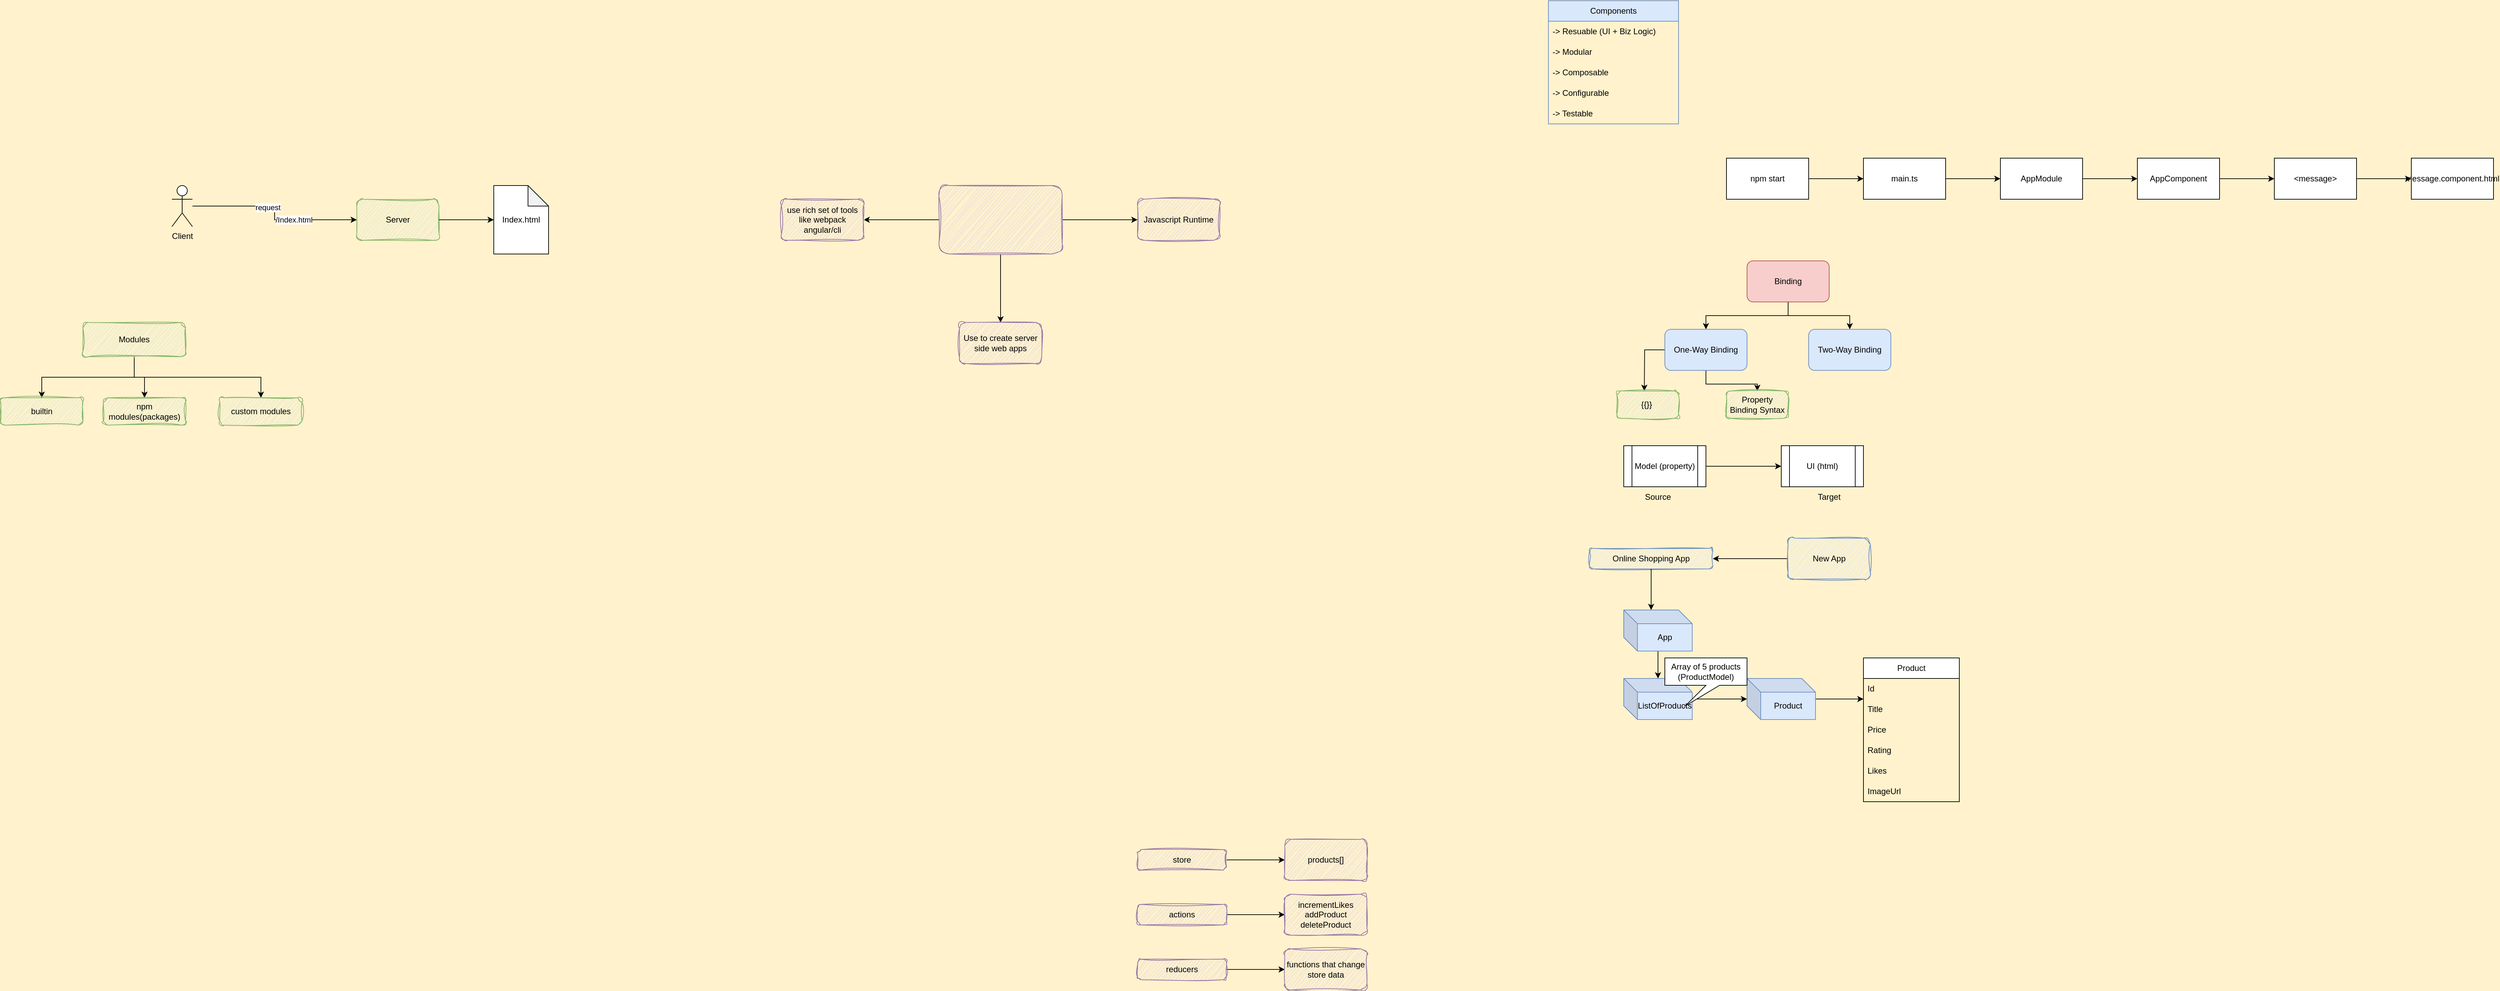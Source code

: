 <mxfile version="24.2.5" type="device">
  <diagram name="Page-1" id="HDuXw-QlhJ11YC1dcPAw">
    <mxGraphModel dx="3386" dy="716" grid="1" gridSize="10" guides="1" tooltips="1" connect="1" arrows="1" fold="1" page="0" pageScale="1" pageWidth="827" pageHeight="1169" background="#FFF2CC" math="0" shadow="0">
      <root>
        <mxCell id="0" />
        <mxCell id="1" parent="0" />
        <mxCell id="bRdnowW25l7c8z7Rshd9-3" value="" style="edgeStyle=orthogonalEdgeStyle;rounded=0;orthogonalLoop=1;jettySize=auto;html=1;" parent="1" source="bRdnowW25l7c8z7Rshd9-1" target="bRdnowW25l7c8z7Rshd9-2" edge="1">
          <mxGeometry relative="1" as="geometry" />
        </mxCell>
        <mxCell id="bRdnowW25l7c8z7Rshd9-1" value="npm start" style="rounded=0;whiteSpace=wrap;html=1;" parent="1" vertex="1">
          <mxGeometry x="90" y="200" width="120" height="60" as="geometry" />
        </mxCell>
        <mxCell id="bRdnowW25l7c8z7Rshd9-5" value="" style="edgeStyle=orthogonalEdgeStyle;rounded=0;orthogonalLoop=1;jettySize=auto;html=1;" parent="1" source="bRdnowW25l7c8z7Rshd9-2" target="bRdnowW25l7c8z7Rshd9-4" edge="1">
          <mxGeometry relative="1" as="geometry" />
        </mxCell>
        <mxCell id="bRdnowW25l7c8z7Rshd9-2" value="main.ts" style="whiteSpace=wrap;html=1;rounded=0;" parent="1" vertex="1">
          <mxGeometry x="290" y="200" width="120" height="60" as="geometry" />
        </mxCell>
        <mxCell id="bRdnowW25l7c8z7Rshd9-7" value="" style="edgeStyle=orthogonalEdgeStyle;rounded=0;orthogonalLoop=1;jettySize=auto;html=1;" parent="1" source="bRdnowW25l7c8z7Rshd9-4" target="bRdnowW25l7c8z7Rshd9-6" edge="1">
          <mxGeometry relative="1" as="geometry" />
        </mxCell>
        <mxCell id="bRdnowW25l7c8z7Rshd9-4" value="AppModule" style="whiteSpace=wrap;html=1;rounded=0;" parent="1" vertex="1">
          <mxGeometry x="490" y="200" width="120" height="60" as="geometry" />
        </mxCell>
        <mxCell id="bRdnowW25l7c8z7Rshd9-19" value="" style="edgeStyle=orthogonalEdgeStyle;rounded=0;orthogonalLoop=1;jettySize=auto;html=1;" parent="1" source="bRdnowW25l7c8z7Rshd9-6" target="bRdnowW25l7c8z7Rshd9-18" edge="1">
          <mxGeometry relative="1" as="geometry" />
        </mxCell>
        <mxCell id="bRdnowW25l7c8z7Rshd9-6" value="AppComponent" style="whiteSpace=wrap;html=1;rounded=0;" parent="1" vertex="1">
          <mxGeometry x="690" y="200" width="120" height="60" as="geometry" />
        </mxCell>
        <mxCell id="bRdnowW25l7c8z7Rshd9-8" value="Components" style="swimlane;fontStyle=0;childLayout=stackLayout;horizontal=1;startSize=30;horizontalStack=0;resizeParent=1;resizeParentMax=0;resizeLast=0;collapsible=1;marginBottom=0;whiteSpace=wrap;html=1;fillColor=#dae8fc;strokeColor=#6c8ebf;" parent="1" vertex="1">
          <mxGeometry x="-170" y="-30" width="190" height="180" as="geometry" />
        </mxCell>
        <mxCell id="bRdnowW25l7c8z7Rshd9-9" value="-&amp;gt; Resuable (UI + Biz Logic)" style="text;strokeColor=none;fillColor=none;align=left;verticalAlign=middle;spacingLeft=4;spacingRight=4;overflow=hidden;points=[[0,0.5],[1,0.5]];portConstraint=eastwest;rotatable=0;whiteSpace=wrap;html=1;" parent="bRdnowW25l7c8z7Rshd9-8" vertex="1">
          <mxGeometry y="30" width="190" height="30" as="geometry" />
        </mxCell>
        <mxCell id="bRdnowW25l7c8z7Rshd9-10" value="-&amp;gt; Modular" style="text;strokeColor=none;fillColor=none;align=left;verticalAlign=middle;spacingLeft=4;spacingRight=4;overflow=hidden;points=[[0,0.5],[1,0.5]];portConstraint=eastwest;rotatable=0;whiteSpace=wrap;html=1;" parent="bRdnowW25l7c8z7Rshd9-8" vertex="1">
          <mxGeometry y="60" width="190" height="30" as="geometry" />
        </mxCell>
        <mxCell id="bRdnowW25l7c8z7Rshd9-11" value="-&amp;gt; Composable" style="text;strokeColor=none;fillColor=none;align=left;verticalAlign=middle;spacingLeft=4;spacingRight=4;overflow=hidden;points=[[0,0.5],[1,0.5]];portConstraint=eastwest;rotatable=0;whiteSpace=wrap;html=1;" parent="bRdnowW25l7c8z7Rshd9-8" vertex="1">
          <mxGeometry y="90" width="190" height="30" as="geometry" />
        </mxCell>
        <mxCell id="bRdnowW25l7c8z7Rshd9-16" value="-&amp;gt; Configurable" style="text;strokeColor=none;fillColor=none;align=left;verticalAlign=middle;spacingLeft=4;spacingRight=4;overflow=hidden;points=[[0,0.5],[1,0.5]];portConstraint=eastwest;rotatable=0;whiteSpace=wrap;html=1;" parent="bRdnowW25l7c8z7Rshd9-8" vertex="1">
          <mxGeometry y="120" width="190" height="30" as="geometry" />
        </mxCell>
        <mxCell id="bRdnowW25l7c8z7Rshd9-17" value="-&amp;gt; Testable" style="text;strokeColor=none;fillColor=none;align=left;verticalAlign=middle;spacingLeft=4;spacingRight=4;overflow=hidden;points=[[0,0.5],[1,0.5]];portConstraint=eastwest;rotatable=0;whiteSpace=wrap;html=1;" parent="bRdnowW25l7c8z7Rshd9-8" vertex="1">
          <mxGeometry y="150" width="190" height="30" as="geometry" />
        </mxCell>
        <mxCell id="bRdnowW25l7c8z7Rshd9-21" value="" style="edgeStyle=orthogonalEdgeStyle;rounded=0;orthogonalLoop=1;jettySize=auto;html=1;" parent="1" source="bRdnowW25l7c8z7Rshd9-18" target="bRdnowW25l7c8z7Rshd9-20" edge="1">
          <mxGeometry relative="1" as="geometry" />
        </mxCell>
        <mxCell id="bRdnowW25l7c8z7Rshd9-18" value="&amp;lt;message&amp;gt;" style="whiteSpace=wrap;html=1;rounded=0;" parent="1" vertex="1">
          <mxGeometry x="890" y="200" width="120" height="60" as="geometry" />
        </mxCell>
        <mxCell id="bRdnowW25l7c8z7Rshd9-20" value="message.component.html" style="whiteSpace=wrap;html=1;rounded=0;" parent="1" vertex="1">
          <mxGeometry x="1090" y="200" width="120" height="60" as="geometry" />
        </mxCell>
        <mxCell id="JdlYXXrfO3Y3O5DC-lxx-3" value="" style="edgeStyle=orthogonalEdgeStyle;rounded=0;orthogonalLoop=1;jettySize=auto;html=1;" parent="1" source="JdlYXXrfO3Y3O5DC-lxx-1" target="JdlYXXrfO3Y3O5DC-lxx-2" edge="1">
          <mxGeometry relative="1" as="geometry" />
        </mxCell>
        <mxCell id="JdlYXXrfO3Y3O5DC-lxx-5" style="edgeStyle=orthogonalEdgeStyle;rounded=0;orthogonalLoop=1;jettySize=auto;html=1;entryX=0.5;entryY=0;entryDx=0;entryDy=0;" parent="1" source="JdlYXXrfO3Y3O5DC-lxx-1" target="JdlYXXrfO3Y3O5DC-lxx-4" edge="1">
          <mxGeometry relative="1" as="geometry" />
        </mxCell>
        <mxCell id="JdlYXXrfO3Y3O5DC-lxx-1" value="Binding" style="rounded=1;whiteSpace=wrap;html=1;fillColor=#f8cecc;strokeColor=#b85450;" parent="1" vertex="1">
          <mxGeometry x="120" y="350" width="120" height="60" as="geometry" />
        </mxCell>
        <mxCell id="JdlYXXrfO3Y3O5DC-lxx-9" style="edgeStyle=orthogonalEdgeStyle;rounded=0;orthogonalLoop=1;jettySize=auto;html=1;" parent="1" source="JdlYXXrfO3Y3O5DC-lxx-2" edge="1">
          <mxGeometry relative="1" as="geometry">
            <mxPoint x="-30" y="540" as="targetPoint" />
          </mxGeometry>
        </mxCell>
        <mxCell id="JdlYXXrfO3Y3O5DC-lxx-12" style="edgeStyle=orthogonalEdgeStyle;rounded=0;orthogonalLoop=1;jettySize=auto;html=1;entryX=0.5;entryY=0;entryDx=0;entryDy=0;" parent="1" source="JdlYXXrfO3Y3O5DC-lxx-2" target="JdlYXXrfO3Y3O5DC-lxx-11" edge="1">
          <mxGeometry relative="1" as="geometry" />
        </mxCell>
        <mxCell id="JdlYXXrfO3Y3O5DC-lxx-2" value="One-Way Binding" style="rounded=1;whiteSpace=wrap;html=1;fillColor=#dae8fc;strokeColor=#6c8ebf;" parent="1" vertex="1">
          <mxGeometry y="450" width="120" height="60" as="geometry" />
        </mxCell>
        <mxCell id="JdlYXXrfO3Y3O5DC-lxx-4" value="Two-Way Binding" style="rounded=1;whiteSpace=wrap;html=1;fillColor=#dae8fc;strokeColor=#6c8ebf;" parent="1" vertex="1">
          <mxGeometry x="210" y="450" width="120" height="60" as="geometry" />
        </mxCell>
        <mxCell id="JdlYXXrfO3Y3O5DC-lxx-8" style="edgeStyle=orthogonalEdgeStyle;rounded=0;orthogonalLoop=1;jettySize=auto;html=1;" parent="1" source="JdlYXXrfO3Y3O5DC-lxx-6" target="JdlYXXrfO3Y3O5DC-lxx-7" edge="1">
          <mxGeometry relative="1" as="geometry" />
        </mxCell>
        <mxCell id="JdlYXXrfO3Y3O5DC-lxx-6" value="Model (property)" style="shape=process;whiteSpace=wrap;html=1;backgroundOutline=1;" parent="1" vertex="1">
          <mxGeometry x="-60" y="620" width="120" height="60" as="geometry" />
        </mxCell>
        <mxCell id="JdlYXXrfO3Y3O5DC-lxx-7" value="UI (html)" style="shape=process;whiteSpace=wrap;html=1;backgroundOutline=1;" parent="1" vertex="1">
          <mxGeometry x="170" y="620" width="120" height="60" as="geometry" />
        </mxCell>
        <mxCell id="JdlYXXrfO3Y3O5DC-lxx-10" value="{{}}&amp;nbsp;" style="rounded=1;whiteSpace=wrap;html=1;fillColor=#d5e8d4;strokeColor=#82b366;sketch=1;curveFitting=1;jiggle=2;" parent="1" vertex="1">
          <mxGeometry x="-70" y="540" width="90" height="40" as="geometry" />
        </mxCell>
        <mxCell id="JdlYXXrfO3Y3O5DC-lxx-11" value="Property Binding Syntax" style="rounded=1;whiteSpace=wrap;html=1;fillColor=#d5e8d4;strokeColor=#82b366;sketch=1;curveFitting=1;jiggle=2;" parent="1" vertex="1">
          <mxGeometry x="90" y="540" width="90" height="40" as="geometry" />
        </mxCell>
        <mxCell id="JdlYXXrfO3Y3O5DC-lxx-13" value="Source" style="text;html=1;align=center;verticalAlign=middle;whiteSpace=wrap;rounded=0;" parent="1" vertex="1">
          <mxGeometry x="-40" y="680" width="60" height="30" as="geometry" />
        </mxCell>
        <mxCell id="JdlYXXrfO3Y3O5DC-lxx-14" value="Target" style="text;html=1;align=center;verticalAlign=middle;whiteSpace=wrap;rounded=0;" parent="1" vertex="1">
          <mxGeometry x="210" y="680" width="60" height="30" as="geometry" />
        </mxCell>
        <mxCell id="JdlYXXrfO3Y3O5DC-lxx-15" value="Online Shopping App" style="rounded=1;whiteSpace=wrap;html=1;fillColor=#dae8fc;strokeColor=#6c8ebf;sketch=1;curveFitting=1;jiggle=2;" parent="1" vertex="1">
          <mxGeometry x="-110" y="770" width="180" height="30" as="geometry" />
        </mxCell>
        <mxCell id="JdlYXXrfO3Y3O5DC-lxx-21" value="" style="edgeStyle=orthogonalEdgeStyle;rounded=0;orthogonalLoop=1;jettySize=auto;html=1;" parent="1" source="JdlYXXrfO3Y3O5DC-lxx-18" target="JdlYXXrfO3Y3O5DC-lxx-20" edge="1">
          <mxGeometry relative="1" as="geometry" />
        </mxCell>
        <mxCell id="JdlYXXrfO3Y3O5DC-lxx-18" value="App" style="shape=cube;whiteSpace=wrap;html=1;boundedLbl=1;backgroundOutline=1;darkOpacity=0.05;darkOpacity2=0.1;fillColor=#dae8fc;strokeColor=#6c8ebf;" parent="1" vertex="1">
          <mxGeometry x="-60" y="860" width="100" height="60" as="geometry" />
        </mxCell>
        <mxCell id="JdlYXXrfO3Y3O5DC-lxx-19" style="edgeStyle=orthogonalEdgeStyle;rounded=0;orthogonalLoop=1;jettySize=auto;html=1;entryX=0;entryY=0;entryDx=40;entryDy=0;entryPerimeter=0;" parent="1" source="JdlYXXrfO3Y3O5DC-lxx-15" target="JdlYXXrfO3Y3O5DC-lxx-18" edge="1">
          <mxGeometry relative="1" as="geometry" />
        </mxCell>
        <mxCell id="JdlYXXrfO3Y3O5DC-lxx-23" value="" style="edgeStyle=orthogonalEdgeStyle;rounded=0;orthogonalLoop=1;jettySize=auto;html=1;" parent="1" source="JdlYXXrfO3Y3O5DC-lxx-20" target="JdlYXXrfO3Y3O5DC-lxx-22" edge="1">
          <mxGeometry relative="1" as="geometry" />
        </mxCell>
        <mxCell id="JdlYXXrfO3Y3O5DC-lxx-20" value="ListOfProducts" style="shape=cube;whiteSpace=wrap;html=1;boundedLbl=1;backgroundOutline=1;darkOpacity=0.05;darkOpacity2=0.1;fillColor=#dae8fc;strokeColor=#6c8ebf;" parent="1" vertex="1">
          <mxGeometry x="-60" y="960" width="100" height="60" as="geometry" />
        </mxCell>
        <mxCell id="JdlYXXrfO3Y3O5DC-lxx-26" value="" style="edgeStyle=orthogonalEdgeStyle;rounded=0;orthogonalLoop=1;jettySize=auto;html=1;" parent="1" source="JdlYXXrfO3Y3O5DC-lxx-22" edge="1">
          <mxGeometry relative="1" as="geometry">
            <mxPoint x="290" y="990" as="targetPoint" />
          </mxGeometry>
        </mxCell>
        <mxCell id="JdlYXXrfO3Y3O5DC-lxx-22" value="Product" style="shape=cube;whiteSpace=wrap;html=1;boundedLbl=1;backgroundOutline=1;darkOpacity=0.05;darkOpacity2=0.1;fillColor=#dae8fc;strokeColor=#6c8ebf;" parent="1" vertex="1">
          <mxGeometry x="120" y="960" width="100" height="60" as="geometry" />
        </mxCell>
        <mxCell id="JdlYXXrfO3Y3O5DC-lxx-24" value="Array of 5 products (ProductModel)" style="shape=callout;whiteSpace=wrap;html=1;perimeter=calloutPerimeter;position2=0.25;" parent="1" vertex="1">
          <mxGeometry y="930" width="120" height="70" as="geometry" />
        </mxCell>
        <mxCell id="JdlYXXrfO3Y3O5DC-lxx-27" value="Product" style="swimlane;fontStyle=0;childLayout=stackLayout;horizontal=1;startSize=30;horizontalStack=0;resizeParent=1;resizeParentMax=0;resizeLast=0;collapsible=1;marginBottom=0;whiteSpace=wrap;html=1;" parent="1" vertex="1">
          <mxGeometry x="290" y="930" width="140" height="210" as="geometry" />
        </mxCell>
        <mxCell id="JdlYXXrfO3Y3O5DC-lxx-28" value="Id" style="text;strokeColor=none;fillColor=none;align=left;verticalAlign=middle;spacingLeft=4;spacingRight=4;overflow=hidden;points=[[0,0.5],[1,0.5]];portConstraint=eastwest;rotatable=0;whiteSpace=wrap;html=1;" parent="JdlYXXrfO3Y3O5DC-lxx-27" vertex="1">
          <mxGeometry y="30" width="140" height="30" as="geometry" />
        </mxCell>
        <mxCell id="JdlYXXrfO3Y3O5DC-lxx-29" value="Title" style="text;strokeColor=none;fillColor=none;align=left;verticalAlign=middle;spacingLeft=4;spacingRight=4;overflow=hidden;points=[[0,0.5],[1,0.5]];portConstraint=eastwest;rotatable=0;whiteSpace=wrap;html=1;" parent="JdlYXXrfO3Y3O5DC-lxx-27" vertex="1">
          <mxGeometry y="60" width="140" height="30" as="geometry" />
        </mxCell>
        <mxCell id="JdlYXXrfO3Y3O5DC-lxx-30" value="Price" style="text;strokeColor=none;fillColor=none;align=left;verticalAlign=middle;spacingLeft=4;spacingRight=4;overflow=hidden;points=[[0,0.5],[1,0.5]];portConstraint=eastwest;rotatable=0;whiteSpace=wrap;html=1;" parent="JdlYXXrfO3Y3O5DC-lxx-27" vertex="1">
          <mxGeometry y="90" width="140" height="30" as="geometry" />
        </mxCell>
        <mxCell id="JdlYXXrfO3Y3O5DC-lxx-31" value="Rating" style="text;strokeColor=none;fillColor=none;align=left;verticalAlign=middle;spacingLeft=4;spacingRight=4;overflow=hidden;points=[[0,0.5],[1,0.5]];portConstraint=eastwest;rotatable=0;whiteSpace=wrap;html=1;" parent="JdlYXXrfO3Y3O5DC-lxx-27" vertex="1">
          <mxGeometry y="120" width="140" height="30" as="geometry" />
        </mxCell>
        <mxCell id="JdlYXXrfO3Y3O5DC-lxx-33" value="Likes" style="text;strokeColor=none;fillColor=none;align=left;verticalAlign=middle;spacingLeft=4;spacingRight=4;overflow=hidden;points=[[0,0.5],[1,0.5]];portConstraint=eastwest;rotatable=0;whiteSpace=wrap;html=1;" parent="JdlYXXrfO3Y3O5DC-lxx-27" vertex="1">
          <mxGeometry y="150" width="140" height="30" as="geometry" />
        </mxCell>
        <mxCell id="JdlYXXrfO3Y3O5DC-lxx-32" value="ImageUrl" style="text;strokeColor=none;fillColor=none;align=left;verticalAlign=middle;spacingLeft=4;spacingRight=4;overflow=hidden;points=[[0,0.5],[1,0.5]];portConstraint=eastwest;rotatable=0;whiteSpace=wrap;html=1;" parent="JdlYXXrfO3Y3O5DC-lxx-27" vertex="1">
          <mxGeometry y="180" width="140" height="30" as="geometry" />
        </mxCell>
        <mxCell id="JdlYXXrfO3Y3O5DC-lxx-37" style="edgeStyle=orthogonalEdgeStyle;rounded=0;orthogonalLoop=1;jettySize=auto;html=1;entryX=1;entryY=0.5;entryDx=0;entryDy=0;" parent="1" source="JdlYXXrfO3Y3O5DC-lxx-35" target="JdlYXXrfO3Y3O5DC-lxx-15" edge="1">
          <mxGeometry relative="1" as="geometry" />
        </mxCell>
        <mxCell id="JdlYXXrfO3Y3O5DC-lxx-35" value="New App" style="whiteSpace=wrap;html=1;fillColor=#dae8fc;strokeColor=#6c8ebf;rounded=1;sketch=1;curveFitting=1;jiggle=2;" parent="1" vertex="1">
          <mxGeometry x="180" y="755" width="120" height="60" as="geometry" />
        </mxCell>
        <mxCell id="70ixarAjrziTrbDq58aA-3" value="" style="edgeStyle=orthogonalEdgeStyle;rounded=0;orthogonalLoop=1;jettySize=auto;html=1;" parent="1" source="70ixarAjrziTrbDq58aA-1" target="70ixarAjrziTrbDq58aA-2" edge="1">
          <mxGeometry relative="1" as="geometry" />
        </mxCell>
        <mxCell id="70ixarAjrziTrbDq58aA-1" value="store" style="rounded=1;whiteSpace=wrap;html=1;fillColor=#e1d5e7;strokeColor=#9673a6;sketch=1;curveFitting=1;jiggle=2;" parent="1" vertex="1">
          <mxGeometry x="-770" y="1210" width="130" height="30" as="geometry" />
        </mxCell>
        <mxCell id="70ixarAjrziTrbDq58aA-2" value="products[]" style="whiteSpace=wrap;html=1;fillColor=#e1d5e7;strokeColor=#9673a6;rounded=1;sketch=1;curveFitting=1;jiggle=2;" parent="1" vertex="1">
          <mxGeometry x="-555" y="1195" width="120" height="60" as="geometry" />
        </mxCell>
        <mxCell id="70ixarAjrziTrbDq58aA-6" value="" style="edgeStyle=orthogonalEdgeStyle;rounded=0;orthogonalLoop=1;jettySize=auto;html=1;" parent="1" source="70ixarAjrziTrbDq58aA-4" target="70ixarAjrziTrbDq58aA-5" edge="1">
          <mxGeometry relative="1" as="geometry" />
        </mxCell>
        <mxCell id="70ixarAjrziTrbDq58aA-4" value="actions" style="rounded=1;whiteSpace=wrap;html=1;fillColor=#e1d5e7;strokeColor=#9673a6;sketch=1;curveFitting=1;jiggle=2;" parent="1" vertex="1">
          <mxGeometry x="-770" y="1290" width="130" height="30" as="geometry" />
        </mxCell>
        <mxCell id="70ixarAjrziTrbDq58aA-5" value="incrementLikes&lt;div&gt;addProduct&lt;/div&gt;&lt;div&gt;deleteProduct&lt;/div&gt;" style="whiteSpace=wrap;html=1;fillColor=#e1d5e7;strokeColor=#9673a6;rounded=1;sketch=1;curveFitting=1;jiggle=2;" parent="1" vertex="1">
          <mxGeometry x="-555" y="1275" width="120" height="60" as="geometry" />
        </mxCell>
        <mxCell id="70ixarAjrziTrbDq58aA-9" value="" style="edgeStyle=orthogonalEdgeStyle;rounded=0;orthogonalLoop=1;jettySize=auto;html=1;" parent="1" source="70ixarAjrziTrbDq58aA-7" target="70ixarAjrziTrbDq58aA-8" edge="1">
          <mxGeometry relative="1" as="geometry" />
        </mxCell>
        <mxCell id="70ixarAjrziTrbDq58aA-7" value="reducers" style="rounded=1;whiteSpace=wrap;html=1;fillColor=#e1d5e7;strokeColor=#9673a6;sketch=1;curveFitting=1;jiggle=2;" parent="1" vertex="1">
          <mxGeometry x="-770" y="1370" width="130" height="30" as="geometry" />
        </mxCell>
        <mxCell id="70ixarAjrziTrbDq58aA-8" value="functions that change store data" style="whiteSpace=wrap;html=1;fillColor=#e1d5e7;strokeColor=#9673a6;rounded=1;sketch=1;curveFitting=1;jiggle=2;" parent="1" vertex="1">
          <mxGeometry x="-555" y="1355" width="120" height="60" as="geometry" />
        </mxCell>
        <mxCell id="14-h52MNmhF-aHsk9ki6-4" value="" style="edgeStyle=orthogonalEdgeStyle;rounded=0;orthogonalLoop=1;jettySize=auto;html=1;" edge="1" parent="1" source="14-h52MNmhF-aHsk9ki6-1" target="14-h52MNmhF-aHsk9ki6-3">
          <mxGeometry relative="1" as="geometry" />
        </mxCell>
        <mxCell id="14-h52MNmhF-aHsk9ki6-6" value="" style="edgeStyle=orthogonalEdgeStyle;rounded=0;orthogonalLoop=1;jettySize=auto;html=1;" edge="1" parent="1" source="14-h52MNmhF-aHsk9ki6-1" target="14-h52MNmhF-aHsk9ki6-5">
          <mxGeometry relative="1" as="geometry" />
        </mxCell>
        <mxCell id="14-h52MNmhF-aHsk9ki6-8" value="" style="edgeStyle=orthogonalEdgeStyle;rounded=0;orthogonalLoop=1;jettySize=auto;html=1;" edge="1" parent="1" source="14-h52MNmhF-aHsk9ki6-1" target="14-h52MNmhF-aHsk9ki6-7">
          <mxGeometry relative="1" as="geometry" />
        </mxCell>
        <mxCell id="14-h52MNmhF-aHsk9ki6-1" value="" style="rounded=1;whiteSpace=wrap;html=1;fillColor=#e1d5e7;strokeColor=#9673a6;sketch=1;curveFitting=1;jiggle=2;" vertex="1" parent="1">
          <mxGeometry x="-1060" y="240" width="180" height="100" as="geometry" />
        </mxCell>
        <mxCell id="14-h52MNmhF-aHsk9ki6-2" value="" style="shape=image;verticalLabelPosition=bottom;labelBackgroundColor=default;verticalAlign=top;aspect=fixed;imageAspect=0;image=https://upload.wikimedia.org/wikipedia/commons/d/d9/Node.js_logo.svg;" vertex="1" parent="1">
          <mxGeometry x="-1000" y="269.5" width="67.01" height="41" as="geometry" />
        </mxCell>
        <mxCell id="14-h52MNmhF-aHsk9ki6-3" value="Javascript Runtime" style="whiteSpace=wrap;html=1;fillColor=#e1d5e7;strokeColor=#9673a6;rounded=1;sketch=1;curveFitting=1;jiggle=2;" vertex="1" parent="1">
          <mxGeometry x="-770" y="260" width="120" height="60" as="geometry" />
        </mxCell>
        <mxCell id="14-h52MNmhF-aHsk9ki6-5" value="Use to create server side web apps" style="whiteSpace=wrap;html=1;fillColor=#e1d5e7;strokeColor=#9673a6;rounded=1;sketch=1;curveFitting=1;jiggle=2;" vertex="1" parent="1">
          <mxGeometry x="-1030" y="440" width="120" height="60" as="geometry" />
        </mxCell>
        <mxCell id="14-h52MNmhF-aHsk9ki6-7" value="use rich set of tools like webpack angular/cli" style="whiteSpace=wrap;html=1;fillColor=#e1d5e7;strokeColor=#9673a6;rounded=1;sketch=1;curveFitting=1;jiggle=2;" vertex="1" parent="1">
          <mxGeometry x="-1290" y="260" width="120" height="60" as="geometry" />
        </mxCell>
        <mxCell id="14-h52MNmhF-aHsk9ki6-9" value="Server" style="rounded=1;whiteSpace=wrap;html=1;fillColor=#d5e8d4;strokeColor=#82b366;sketch=1;curveFitting=1;jiggle=2;" vertex="1" parent="1">
          <mxGeometry x="-1910" y="260" width="120" height="60" as="geometry" />
        </mxCell>
        <mxCell id="14-h52MNmhF-aHsk9ki6-11" style="edgeStyle=orthogonalEdgeStyle;rounded=0;orthogonalLoop=1;jettySize=auto;html=1;entryX=0;entryY=0.5;entryDx=0;entryDy=0;" edge="1" parent="1" source="14-h52MNmhF-aHsk9ki6-10" target="14-h52MNmhF-aHsk9ki6-9">
          <mxGeometry relative="1" as="geometry" />
        </mxCell>
        <mxCell id="14-h52MNmhF-aHsk9ki6-12" value="request" style="edgeLabel;html=1;align=center;verticalAlign=middle;resizable=0;points=[];" vertex="1" connectable="0" parent="14-h52MNmhF-aHsk9ki6-11">
          <mxGeometry x="-0.153" y="-2" relative="1" as="geometry">
            <mxPoint as="offset" />
          </mxGeometry>
        </mxCell>
        <mxCell id="14-h52MNmhF-aHsk9ki6-20" value="/Index.html" style="edgeLabel;html=1;align=center;verticalAlign=middle;resizable=0;points=[];" vertex="1" connectable="0" parent="14-h52MNmhF-aHsk9ki6-11">
          <mxGeometry x="0.29" relative="1" as="geometry">
            <mxPoint as="offset" />
          </mxGeometry>
        </mxCell>
        <mxCell id="14-h52MNmhF-aHsk9ki6-10" value="Client" style="shape=umlActor;verticalLabelPosition=bottom;verticalAlign=top;html=1;outlineConnect=0;" vertex="1" parent="1">
          <mxGeometry x="-2180" y="240" width="30" height="60" as="geometry" />
        </mxCell>
        <mxCell id="14-h52MNmhF-aHsk9ki6-13" value="Index.html" style="shape=note;whiteSpace=wrap;html=1;backgroundOutline=1;darkOpacity=0.05;" vertex="1" parent="1">
          <mxGeometry x="-1710" y="240" width="80" height="100" as="geometry" />
        </mxCell>
        <mxCell id="14-h52MNmhF-aHsk9ki6-14" style="edgeStyle=orthogonalEdgeStyle;rounded=0;orthogonalLoop=1;jettySize=auto;html=1;entryX=0;entryY=0.5;entryDx=0;entryDy=0;entryPerimeter=0;" edge="1" parent="1" source="14-h52MNmhF-aHsk9ki6-9" target="14-h52MNmhF-aHsk9ki6-13">
          <mxGeometry relative="1" as="geometry" />
        </mxCell>
        <mxCell id="14-h52MNmhF-aHsk9ki6-23" value="" style="edgeStyle=orthogonalEdgeStyle;rounded=0;orthogonalLoop=1;jettySize=auto;html=1;" edge="1" parent="1" source="14-h52MNmhF-aHsk9ki6-21" target="14-h52MNmhF-aHsk9ki6-22">
          <mxGeometry relative="1" as="geometry" />
        </mxCell>
        <mxCell id="14-h52MNmhF-aHsk9ki6-26" style="edgeStyle=orthogonalEdgeStyle;rounded=0;orthogonalLoop=1;jettySize=auto;html=1;entryX=0.5;entryY=0;entryDx=0;entryDy=0;" edge="1" parent="1" source="14-h52MNmhF-aHsk9ki6-21" target="14-h52MNmhF-aHsk9ki6-24">
          <mxGeometry relative="1" as="geometry" />
        </mxCell>
        <mxCell id="14-h52MNmhF-aHsk9ki6-27" style="edgeStyle=orthogonalEdgeStyle;rounded=0;orthogonalLoop=1;jettySize=auto;html=1;" edge="1" parent="1" source="14-h52MNmhF-aHsk9ki6-21" target="14-h52MNmhF-aHsk9ki6-25">
          <mxGeometry relative="1" as="geometry">
            <Array as="points">
              <mxPoint x="-2235" y="520" />
              <mxPoint x="-2050" y="520" />
            </Array>
          </mxGeometry>
        </mxCell>
        <mxCell id="14-h52MNmhF-aHsk9ki6-21" value="Modules" style="rounded=1;whiteSpace=wrap;html=1;fillColor=#d5e8d4;strokeColor=#82b366;sketch=1;curveFitting=1;jiggle=2;" vertex="1" parent="1">
          <mxGeometry x="-2310" y="440" width="150" height="50" as="geometry" />
        </mxCell>
        <mxCell id="14-h52MNmhF-aHsk9ki6-22" value="builtin" style="whiteSpace=wrap;html=1;fillColor=#d5e8d4;strokeColor=#82b366;rounded=1;sketch=1;curveFitting=1;jiggle=2;" vertex="1" parent="1">
          <mxGeometry x="-2430" y="550" width="120" height="40" as="geometry" />
        </mxCell>
        <mxCell id="14-h52MNmhF-aHsk9ki6-24" value="npm modules(packages)" style="whiteSpace=wrap;html=1;fillColor=#d5e8d4;strokeColor=#82b366;rounded=1;sketch=1;curveFitting=1;jiggle=2;" vertex="1" parent="1">
          <mxGeometry x="-2280" y="550" width="120" height="40" as="geometry" />
        </mxCell>
        <mxCell id="14-h52MNmhF-aHsk9ki6-25" value="custom modules" style="whiteSpace=wrap;html=1;fillColor=#d5e8d4;strokeColor=#82b366;rounded=1;sketch=1;curveFitting=1;jiggle=2;" vertex="1" parent="1">
          <mxGeometry x="-2110" y="550" width="120" height="40" as="geometry" />
        </mxCell>
      </root>
    </mxGraphModel>
  </diagram>
</mxfile>
